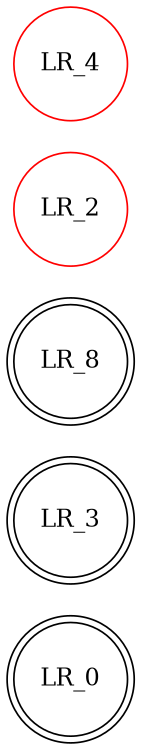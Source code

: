 digraph finite_state_machine {
	rankdir=LR;
	size="8,5"
	node [shape = doublecircle]; LR_0 LR_3 LR_8;
	node [shape = circle, color = red];
    LR_2 LR_4;
}
